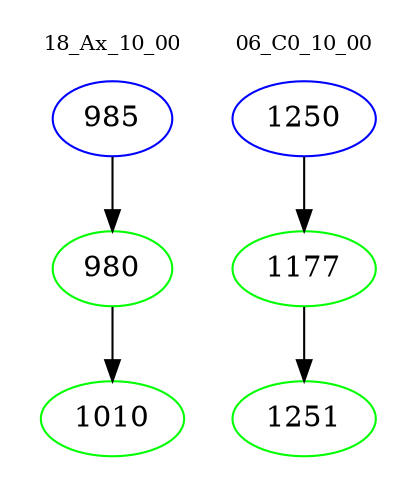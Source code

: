 digraph{
subgraph cluster_0 {
color = white
label = "18_Ax_10_00";
fontsize=10;
T0_985 [label="985", color="blue"]
T0_985 -> T0_980 [color="black"]
T0_980 [label="980", color="green"]
T0_980 -> T0_1010 [color="black"]
T0_1010 [label="1010", color="green"]
}
subgraph cluster_1 {
color = white
label = "06_C0_10_00";
fontsize=10;
T1_1250 [label="1250", color="blue"]
T1_1250 -> T1_1177 [color="black"]
T1_1177 [label="1177", color="green"]
T1_1177 -> T1_1251 [color="black"]
T1_1251 [label="1251", color="green"]
}
}

